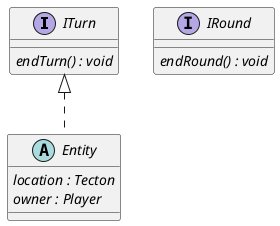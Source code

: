 @startuml core

interface ITurn{
    {abstract} endTurn() : void
}

interface IRound{
    {abstract} endRound() : void
}

abstract class Entity implements ITurn{
    {abstract} location : Tecton
    {abstract} owner : Player
}

@enduml